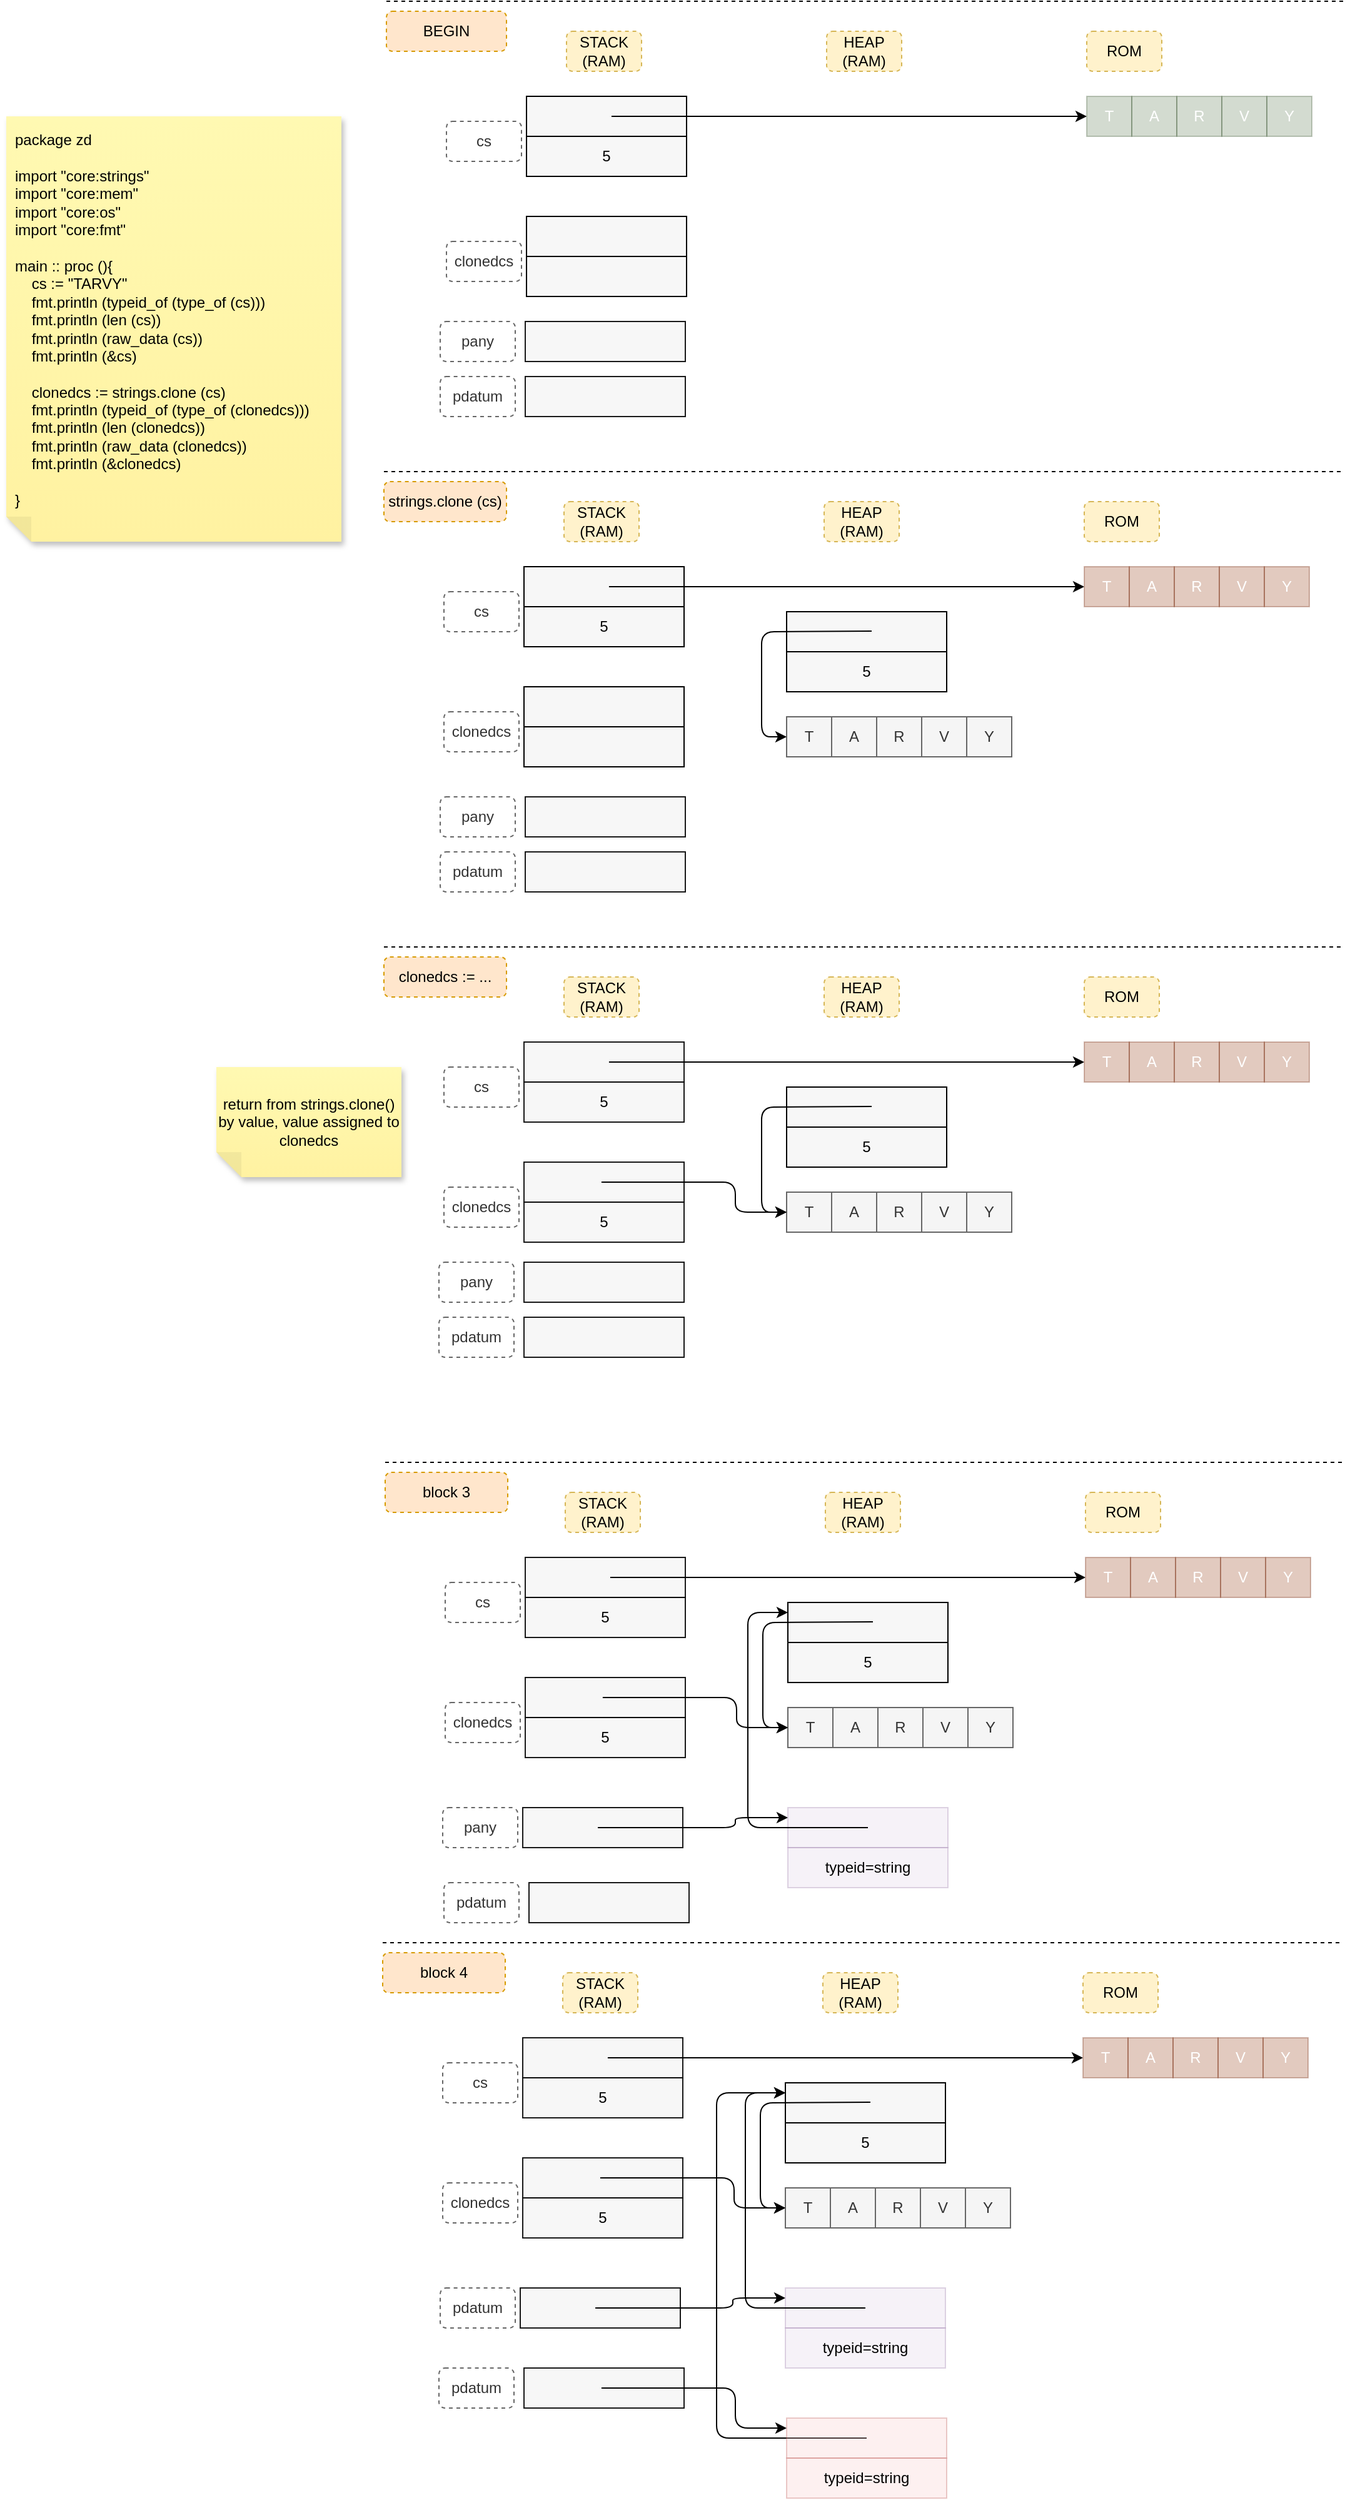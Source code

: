 <mxfile version="21.6.8" type="device">
  <diagram name="Page-1" id="hboC3hQtq6EjYPqa8F8w">
    <mxGraphModel dx="2060" dy="676" grid="1" gridSize="4" guides="1" tooltips="1" connect="1" arrows="1" fold="1" page="1" pageScale="1" pageWidth="1100" pageHeight="850" math="0" shadow="0">
      <root>
        <mxCell id="0" />
        <mxCell id="1" parent="0" />
        <mxCell id="2lcVG60N3ea2i8KTWG_T-1" value="" style="rounded=0;whiteSpace=wrap;html=1;fillColor=#F7F7F7;strokeColor=#000000;strokeWidth=1;" vertex="1" parent="1">
          <mxGeometry x="176" y="80" width="128" height="32" as="geometry" />
        </mxCell>
        <mxCell id="2lcVG60N3ea2i8KTWG_T-2" value="5" style="rounded=0;whiteSpace=wrap;html=1;fillColor=#F7F7F7;strokeColor=#000000;strokeWidth=1;" vertex="1" parent="1">
          <mxGeometry x="176" y="112" width="128" height="32" as="geometry" />
        </mxCell>
        <mxCell id="2lcVG60N3ea2i8KTWG_T-4" value="cs" style="rounded=1;whiteSpace=wrap;html=1;dashed=1;fillColor=none;fontColor=#333333;strokeColor=#666666;" vertex="1" parent="1">
          <mxGeometry x="112" y="100" width="60" height="32" as="geometry" />
        </mxCell>
        <mxCell id="2lcVG60N3ea2i8KTWG_T-40" value="" style="rounded=0;whiteSpace=wrap;html=1;fillColor=#F7F7F7;strokeColor=#000000;strokeWidth=1;" vertex="1" parent="1">
          <mxGeometry x="176" y="176" width="128" height="32" as="geometry" />
        </mxCell>
        <mxCell id="2lcVG60N3ea2i8KTWG_T-41" value="" style="rounded=0;whiteSpace=wrap;html=1;fillColor=#F7F7F7;strokeColor=#000000;strokeWidth=1;" vertex="1" parent="1">
          <mxGeometry x="176" y="208" width="128" height="32" as="geometry" />
        </mxCell>
        <mxCell id="2lcVG60N3ea2i8KTWG_T-42" value="clonedcs" style="rounded=1;whiteSpace=wrap;html=1;dashed=1;fillColor=none;fontColor=#333333;strokeColor=#666666;" vertex="1" parent="1">
          <mxGeometry x="112" y="196" width="60" height="32" as="geometry" />
        </mxCell>
        <mxCell id="2lcVG60N3ea2i8KTWG_T-43" value="STACK&lt;br&gt;(RAM)" style="rounded=1;whiteSpace=wrap;html=1;dashed=1;fillColor=#fff2cc;strokeColor=#d6b656;" vertex="1" parent="1">
          <mxGeometry x="208" y="28" width="60" height="32" as="geometry" />
        </mxCell>
        <mxCell id="2lcVG60N3ea2i8KTWG_T-44" value="HEAP&lt;br&gt;(RAM)" style="rounded=1;whiteSpace=wrap;html=1;dashed=1;fillColor=#fff2cc;strokeColor=#d6b656;" vertex="1" parent="1">
          <mxGeometry x="416" y="28" width="60" height="32" as="geometry" />
        </mxCell>
        <mxCell id="2lcVG60N3ea2i8KTWG_T-45" value="ROM" style="rounded=1;whiteSpace=wrap;html=1;dashed=1;fillColor=#fff2cc;strokeColor=#d6b656;" vertex="1" parent="1">
          <mxGeometry x="624" y="28" width="60" height="32" as="geometry" />
        </mxCell>
        <mxCell id="2lcVG60N3ea2i8KTWG_T-52" style="edgeStyle=orthogonalEdgeStyle;rounded=0;orthogonalLoop=1;jettySize=auto;html=1;exitX=0.531;exitY=0.5;exitDx=0;exitDy=0;entryX=0;entryY=0.5;entryDx=0;entryDy=0;exitPerimeter=0;" edge="1" parent="1" source="2lcVG60N3ea2i8KTWG_T-1">
          <mxGeometry relative="1" as="geometry">
            <mxPoint x="624" y="96" as="targetPoint" />
          </mxGeometry>
        </mxCell>
        <mxCell id="2lcVG60N3ea2i8KTWG_T-54" value="" style="endArrow=none;dashed=1;html=1;rounded=0;" edge="1" parent="1">
          <mxGeometry width="50" height="50" relative="1" as="geometry">
            <mxPoint x="64" y="4" as="sourcePoint" />
            <mxPoint x="832" y="4" as="targetPoint" />
          </mxGeometry>
        </mxCell>
        <mxCell id="2lcVG60N3ea2i8KTWG_T-55" value="BEGIN" style="rounded=1;whiteSpace=wrap;html=1;dashed=1;fillColor=#ffe6cc;strokeColor=#d79b00;" vertex="1" parent="1">
          <mxGeometry x="64" y="12" width="96" height="32" as="geometry" />
        </mxCell>
        <mxCell id="2lcVG60N3ea2i8KTWG_T-56" value="" style="rounded=0;whiteSpace=wrap;html=1;fillColor=#F7F7F7;strokeColor=#000000;strokeWidth=1;" vertex="1" parent="1">
          <mxGeometry x="174" y="456" width="128" height="32" as="geometry" />
        </mxCell>
        <mxCell id="2lcVG60N3ea2i8KTWG_T-57" value="5" style="rounded=0;whiteSpace=wrap;html=1;fillColor=#F7F7F7;strokeColor=#000000;strokeWidth=1;" vertex="1" parent="1">
          <mxGeometry x="174" y="488" width="128" height="32" as="geometry" />
        </mxCell>
        <mxCell id="2lcVG60N3ea2i8KTWG_T-58" value="cs" style="rounded=1;whiteSpace=wrap;html=1;dashed=1;fillColor=none;fontColor=#333333;strokeColor=#666666;" vertex="1" parent="1">
          <mxGeometry x="110" y="476" width="60" height="32" as="geometry" />
        </mxCell>
        <mxCell id="2lcVG60N3ea2i8KTWG_T-59" value="" style="rounded=0;whiteSpace=wrap;html=1;fillColor=#F7F7F7;strokeColor=#000000;strokeWidth=1;" vertex="1" parent="1">
          <mxGeometry x="174" y="552" width="128" height="32" as="geometry" />
        </mxCell>
        <mxCell id="2lcVG60N3ea2i8KTWG_T-60" value="" style="rounded=0;whiteSpace=wrap;html=1;fillColor=#F7F7F7;strokeColor=#000000;strokeWidth=1;" vertex="1" parent="1">
          <mxGeometry x="174" y="584" width="128" height="32" as="geometry" />
        </mxCell>
        <mxCell id="2lcVG60N3ea2i8KTWG_T-61" value="clonedcs" style="rounded=1;whiteSpace=wrap;html=1;dashed=1;fillColor=none;fontColor=#333333;strokeColor=#666666;" vertex="1" parent="1">
          <mxGeometry x="110" y="572" width="60" height="32" as="geometry" />
        </mxCell>
        <mxCell id="2lcVG60N3ea2i8KTWG_T-62" value="STACK&lt;br&gt;(RAM)" style="rounded=1;whiteSpace=wrap;html=1;dashed=1;fillColor=#fff2cc;strokeColor=#d6b656;" vertex="1" parent="1">
          <mxGeometry x="206" y="404" width="60" height="32" as="geometry" />
        </mxCell>
        <mxCell id="2lcVG60N3ea2i8KTWG_T-63" value="HEAP&lt;br&gt;(RAM)" style="rounded=1;whiteSpace=wrap;html=1;dashed=1;fillColor=#fff2cc;strokeColor=#d6b656;" vertex="1" parent="1">
          <mxGeometry x="414" y="404" width="60" height="32" as="geometry" />
        </mxCell>
        <mxCell id="2lcVG60N3ea2i8KTWG_T-64" value="ROM" style="rounded=1;whiteSpace=wrap;html=1;dashed=1;fillColor=#fff2cc;strokeColor=#d6b656;" vertex="1" parent="1">
          <mxGeometry x="622" y="404" width="60" height="32" as="geometry" />
        </mxCell>
        <mxCell id="2lcVG60N3ea2i8KTWG_T-65" value="T" style="rounded=0;whiteSpace=wrap;html=1;fillColor=#a0522d;fontColor=#ffffff;strokeColor=#6D1F00;opacity=30;" vertex="1" parent="1">
          <mxGeometry x="622" y="456" width="36" height="32" as="geometry" />
        </mxCell>
        <mxCell id="2lcVG60N3ea2i8KTWG_T-66" value="A" style="rounded=0;whiteSpace=wrap;html=1;fillColor=#a0522d;fontColor=#ffffff;strokeColor=#6D1F00;opacity=30;" vertex="1" parent="1">
          <mxGeometry x="658" y="456" width="36" height="32" as="geometry" />
        </mxCell>
        <mxCell id="2lcVG60N3ea2i8KTWG_T-67" value="R" style="rounded=0;whiteSpace=wrap;html=1;fillColor=#a0522d;fontColor=#ffffff;strokeColor=#6D1F00;opacity=30;" vertex="1" parent="1">
          <mxGeometry x="694" y="456" width="36" height="32" as="geometry" />
        </mxCell>
        <mxCell id="2lcVG60N3ea2i8KTWG_T-68" value="V" style="rounded=0;whiteSpace=wrap;html=1;fillColor=#a0522d;fontColor=#ffffff;strokeColor=#6D1F00;opacity=30;" vertex="1" parent="1">
          <mxGeometry x="730" y="456" width="36" height="32" as="geometry" />
        </mxCell>
        <mxCell id="2lcVG60N3ea2i8KTWG_T-69" value="Y" style="rounded=0;whiteSpace=wrap;html=1;fillColor=#a0522d;fontColor=#ffffff;strokeColor=#6D1F00;opacity=30;" vertex="1" parent="1">
          <mxGeometry x="766" y="456" width="36" height="32" as="geometry" />
        </mxCell>
        <mxCell id="2lcVG60N3ea2i8KTWG_T-70" style="edgeStyle=orthogonalEdgeStyle;rounded=0;orthogonalLoop=1;jettySize=auto;html=1;exitX=0.531;exitY=0.5;exitDx=0;exitDy=0;entryX=0;entryY=0.5;entryDx=0;entryDy=0;exitPerimeter=0;" edge="1" parent="1" source="2lcVG60N3ea2i8KTWG_T-56" target="2lcVG60N3ea2i8KTWG_T-65">
          <mxGeometry relative="1" as="geometry" />
        </mxCell>
        <mxCell id="2lcVG60N3ea2i8KTWG_T-71" value="" style="endArrow=none;dashed=1;html=1;rounded=0;" edge="1" parent="1">
          <mxGeometry width="50" height="50" relative="1" as="geometry">
            <mxPoint x="62" y="380" as="sourcePoint" />
            <mxPoint x="830" y="380" as="targetPoint" />
          </mxGeometry>
        </mxCell>
        <mxCell id="2lcVG60N3ea2i8KTWG_T-72" value="strings.clone (cs)" style="rounded=1;whiteSpace=wrap;html=1;dashed=1;fillColor=#ffe6cc;strokeColor=#d79b00;" vertex="1" parent="1">
          <mxGeometry x="62" y="388" width="98" height="32" as="geometry" />
        </mxCell>
        <mxCell id="2lcVG60N3ea2i8KTWG_T-73" value="" style="rounded=0;whiteSpace=wrap;html=1;fillColor=#F7F7F7;strokeColor=#000000;opacity=90;" vertex="1" parent="1">
          <mxGeometry x="174" y="836" width="128" height="32" as="geometry" />
        </mxCell>
        <mxCell id="2lcVG60N3ea2i8KTWG_T-74" value="5" style="rounded=0;whiteSpace=wrap;html=1;fillColor=#F7F7F7;strokeColor=#000000;opacity=90;" vertex="1" parent="1">
          <mxGeometry x="174" y="868" width="128" height="32" as="geometry" />
        </mxCell>
        <mxCell id="2lcVG60N3ea2i8KTWG_T-75" value="cs" style="rounded=1;whiteSpace=wrap;html=1;dashed=1;fillColor=none;fontColor=#333333;strokeColor=#666666;" vertex="1" parent="1">
          <mxGeometry x="110" y="856" width="60" height="32" as="geometry" />
        </mxCell>
        <mxCell id="2lcVG60N3ea2i8KTWG_T-76" value="" style="rounded=0;whiteSpace=wrap;html=1;fillColor=#F7F7F7;strokeColor=#000000;opacity=90;" vertex="1" parent="1">
          <mxGeometry x="174" y="932" width="128" height="32" as="geometry" />
        </mxCell>
        <mxCell id="2lcVG60N3ea2i8KTWG_T-77" value="5" style="rounded=0;whiteSpace=wrap;html=1;fillColor=#F7F7F7;strokeColor=#000000;opacity=90;" vertex="1" parent="1">
          <mxGeometry x="174" y="964" width="128" height="32" as="geometry" />
        </mxCell>
        <mxCell id="2lcVG60N3ea2i8KTWG_T-78" value="clonedcs" style="rounded=1;whiteSpace=wrap;html=1;dashed=1;fillColor=none;fontColor=#333333;strokeColor=#666666;" vertex="1" parent="1">
          <mxGeometry x="110" y="952" width="60" height="32" as="geometry" />
        </mxCell>
        <mxCell id="2lcVG60N3ea2i8KTWG_T-79" value="STACK&lt;br&gt;(RAM)" style="rounded=1;whiteSpace=wrap;html=1;dashed=1;fillColor=#fff2cc;strokeColor=#d6b656;" vertex="1" parent="1">
          <mxGeometry x="206" y="784" width="60" height="32" as="geometry" />
        </mxCell>
        <mxCell id="2lcVG60N3ea2i8KTWG_T-80" value="HEAP&lt;br&gt;(RAM)" style="rounded=1;whiteSpace=wrap;html=1;dashed=1;fillColor=#fff2cc;strokeColor=#d6b656;" vertex="1" parent="1">
          <mxGeometry x="414" y="784" width="60" height="32" as="geometry" />
        </mxCell>
        <mxCell id="2lcVG60N3ea2i8KTWG_T-81" value="ROM" style="rounded=1;whiteSpace=wrap;html=1;dashed=1;fillColor=#fff2cc;strokeColor=#d6b656;" vertex="1" parent="1">
          <mxGeometry x="622" y="784" width="60" height="32" as="geometry" />
        </mxCell>
        <mxCell id="2lcVG60N3ea2i8KTWG_T-87" style="edgeStyle=orthogonalEdgeStyle;rounded=0;orthogonalLoop=1;jettySize=auto;html=1;exitX=0.531;exitY=0.5;exitDx=0;exitDy=0;entryX=0;entryY=0.5;entryDx=0;entryDy=0;exitPerimeter=0;" edge="1" parent="1" source="2lcVG60N3ea2i8KTWG_T-73">
          <mxGeometry relative="1" as="geometry">
            <mxPoint x="622" y="852" as="targetPoint" />
          </mxGeometry>
        </mxCell>
        <mxCell id="2lcVG60N3ea2i8KTWG_T-88" value="" style="endArrow=none;dashed=1;html=1;rounded=0;" edge="1" parent="1">
          <mxGeometry width="50" height="50" relative="1" as="geometry">
            <mxPoint x="62" y="760" as="sourcePoint" />
            <mxPoint x="830" y="760" as="targetPoint" />
          </mxGeometry>
        </mxCell>
        <mxCell id="2lcVG60N3ea2i8KTWG_T-89" value="clonedcs := ..." style="rounded=1;whiteSpace=wrap;html=1;dashed=1;fillColor=#ffe6cc;strokeColor=#d79b00;" vertex="1" parent="1">
          <mxGeometry x="62" y="768" width="98" height="32" as="geometry" />
        </mxCell>
        <mxCell id="2lcVG60N3ea2i8KTWG_T-90" value="" style="rounded=0;whiteSpace=wrap;html=1;fillColor=#F7F7F7;strokeColor=#000000;" vertex="1" parent="1">
          <mxGeometry x="384" y="492" width="128" height="32" as="geometry" />
        </mxCell>
        <mxCell id="2lcVG60N3ea2i8KTWG_T-91" value="5" style="rounded=0;whiteSpace=wrap;html=1;fillColor=#F7F7F7;strokeColor=#000000;" vertex="1" parent="1">
          <mxGeometry x="384" y="524" width="128" height="32" as="geometry" />
        </mxCell>
        <mxCell id="2lcVG60N3ea2i8KTWG_T-92" value="T" style="rounded=0;whiteSpace=wrap;html=1;fillColor=#f5f5f5;fontColor=#333333;strokeColor=#666666;" vertex="1" parent="1">
          <mxGeometry x="384" y="576" width="36" height="32" as="geometry" />
        </mxCell>
        <mxCell id="2lcVG60N3ea2i8KTWG_T-93" value="A" style="rounded=0;whiteSpace=wrap;html=1;fillColor=#f5f5f5;fontColor=#333333;strokeColor=#666666;" vertex="1" parent="1">
          <mxGeometry x="420" y="576" width="36" height="32" as="geometry" />
        </mxCell>
        <mxCell id="2lcVG60N3ea2i8KTWG_T-94" value="R" style="rounded=0;whiteSpace=wrap;html=1;fillColor=#f5f5f5;fontColor=#333333;strokeColor=#666666;" vertex="1" parent="1">
          <mxGeometry x="456" y="576" width="36" height="32" as="geometry" />
        </mxCell>
        <mxCell id="2lcVG60N3ea2i8KTWG_T-95" value="V" style="rounded=0;whiteSpace=wrap;html=1;fillColor=#f5f5f5;fontColor=#333333;strokeColor=#666666;" vertex="1" parent="1">
          <mxGeometry x="492" y="576" width="36" height="32" as="geometry" />
        </mxCell>
        <mxCell id="2lcVG60N3ea2i8KTWG_T-96" value="Y" style="rounded=0;whiteSpace=wrap;html=1;fillColor=#f5f5f5;fontColor=#333333;strokeColor=#666666;" vertex="1" parent="1">
          <mxGeometry x="528" y="576" width="36" height="32" as="geometry" />
        </mxCell>
        <mxCell id="2lcVG60N3ea2i8KTWG_T-97" style="edgeStyle=orthogonalEdgeStyle;rounded=1;orthogonalLoop=1;jettySize=auto;html=1;exitX=0.531;exitY=0.5;exitDx=0;exitDy=0;entryX=0;entryY=0.5;entryDx=0;entryDy=0;exitPerimeter=0;" edge="1" parent="1" target="2lcVG60N3ea2i8KTWG_T-92">
          <mxGeometry relative="1" as="geometry">
            <mxPoint x="452" y="507.5" as="sourcePoint" />
            <mxPoint x="832" y="507.5" as="targetPoint" />
          </mxGeometry>
        </mxCell>
        <mxCell id="2lcVG60N3ea2i8KTWG_T-98" value="" style="rounded=0;whiteSpace=wrap;html=1;fillColor=#F7F7F7;strokeColor=#000000;" vertex="1" parent="1">
          <mxGeometry x="384" y="872" width="128" height="32" as="geometry" />
        </mxCell>
        <mxCell id="2lcVG60N3ea2i8KTWG_T-99" value="5" style="rounded=0;whiteSpace=wrap;html=1;fillColor=#F7F7F7;strokeColor=#000000;" vertex="1" parent="1">
          <mxGeometry x="384" y="904" width="128" height="32" as="geometry" />
        </mxCell>
        <mxCell id="2lcVG60N3ea2i8KTWG_T-100" value="T" style="rounded=0;whiteSpace=wrap;html=1;fillColor=#f5f5f5;fontColor=#333333;strokeColor=#666666;" vertex="1" parent="1">
          <mxGeometry x="384" y="956" width="36" height="32" as="geometry" />
        </mxCell>
        <mxCell id="2lcVG60N3ea2i8KTWG_T-101" value="A" style="rounded=0;whiteSpace=wrap;html=1;fillColor=#f5f5f5;fontColor=#333333;strokeColor=#666666;" vertex="1" parent="1">
          <mxGeometry x="420" y="956" width="36" height="32" as="geometry" />
        </mxCell>
        <mxCell id="2lcVG60N3ea2i8KTWG_T-102" value="R" style="rounded=0;whiteSpace=wrap;html=1;fillColor=#f5f5f5;fontColor=#333333;strokeColor=#666666;" vertex="1" parent="1">
          <mxGeometry x="456" y="956" width="36" height="32" as="geometry" />
        </mxCell>
        <mxCell id="2lcVG60N3ea2i8KTWG_T-103" value="V" style="rounded=0;whiteSpace=wrap;html=1;fillColor=#f5f5f5;fontColor=#333333;strokeColor=#666666;" vertex="1" parent="1">
          <mxGeometry x="492" y="956" width="36" height="32" as="geometry" />
        </mxCell>
        <mxCell id="2lcVG60N3ea2i8KTWG_T-104" value="Y" style="rounded=0;whiteSpace=wrap;html=1;fillColor=#f5f5f5;fontColor=#333333;strokeColor=#666666;" vertex="1" parent="1">
          <mxGeometry x="528" y="956" width="36" height="32" as="geometry" />
        </mxCell>
        <mxCell id="2lcVG60N3ea2i8KTWG_T-105" style="edgeStyle=orthogonalEdgeStyle;rounded=1;orthogonalLoop=1;jettySize=auto;html=1;exitX=0.531;exitY=0.5;exitDx=0;exitDy=0;entryX=0;entryY=0.5;entryDx=0;entryDy=0;exitPerimeter=0;" edge="1" parent="1" target="2lcVG60N3ea2i8KTWG_T-100">
          <mxGeometry relative="1" as="geometry">
            <mxPoint x="452" y="887.5" as="sourcePoint" />
            <mxPoint x="832" y="887.5" as="targetPoint" />
          </mxGeometry>
        </mxCell>
        <mxCell id="2lcVG60N3ea2i8KTWG_T-107" style="edgeStyle=orthogonalEdgeStyle;rounded=1;orthogonalLoop=1;jettySize=auto;html=1;exitX=0.484;exitY=0.5;exitDx=0;exitDy=0;entryX=0;entryY=0.5;entryDx=0;entryDy=0;exitPerimeter=0;" edge="1" parent="1" source="2lcVG60N3ea2i8KTWG_T-76" target="2lcVG60N3ea2i8KTWG_T-100">
          <mxGeometry relative="1" as="geometry" />
        </mxCell>
        <mxCell id="2lcVG60N3ea2i8KTWG_T-109" value="return from strings.clone() by value, value assigned to clonedcs" style="shape=note;whiteSpace=wrap;html=1;backgroundOutline=1;fontColor=#000000;darkOpacity=0.05;fillColor=#FFF9B2;strokeColor=none;fillStyle=solid;direction=west;gradientDirection=north;gradientColor=#FFF2A1;shadow=1;size=20;pointerEvents=1;" vertex="1" parent="1">
          <mxGeometry x="-72" y="856" width="148" height="88" as="geometry" />
        </mxCell>
        <mxCell id="2lcVG60N3ea2i8KTWG_T-111" value="&lt;div&gt;package zd&lt;/div&gt;&lt;div&gt;&lt;br&gt;&lt;/div&gt;&lt;div&gt;import &quot;core:strings&quot;&lt;/div&gt;&lt;div&gt;import &quot;core:mem&quot;&lt;/div&gt;&lt;div&gt;import &quot;core:os&quot;&lt;/div&gt;&lt;div&gt;import &quot;core:fmt&quot;&lt;/div&gt;&lt;div&gt;&lt;br&gt;&lt;/div&gt;&lt;div&gt;main :: proc (){&lt;/div&gt;&lt;div&gt;&amp;nbsp; &amp;nbsp; cs := &quot;TARVY&quot;&lt;/div&gt;&lt;div&gt;&amp;nbsp; &amp;nbsp; fmt.println (typeid_of (type_of (cs)))&lt;/div&gt;&lt;div&gt;&amp;nbsp; &amp;nbsp; fmt.println (len (cs))&lt;/div&gt;&lt;div&gt;&amp;nbsp; &amp;nbsp; fmt.println (raw_data (cs))&lt;/div&gt;&lt;div&gt;&amp;nbsp; &amp;nbsp; fmt.println (&amp;amp;cs)&lt;/div&gt;&lt;div&gt;&amp;nbsp; &amp;nbsp;&amp;nbsp;&lt;/div&gt;&lt;div&gt;&amp;nbsp; &amp;nbsp; clonedcs := strings.clone (cs)&lt;/div&gt;&lt;div&gt;&amp;nbsp; &amp;nbsp; fmt.println (typeid_of (type_of (clonedcs)))&lt;/div&gt;&lt;div&gt;&amp;nbsp; &amp;nbsp; fmt.println (len (clonedcs))&lt;/div&gt;&lt;div&gt;&amp;nbsp; &amp;nbsp; fmt.println (raw_data (clonedcs))&lt;/div&gt;&lt;div&gt;&amp;nbsp; &amp;nbsp; fmt.println (&amp;amp;clonedcs)&lt;/div&gt;&lt;div&gt;&lt;br&gt;&lt;/div&gt;&lt;div&gt;}&lt;/div&gt;&lt;div&gt;&lt;br&gt;&lt;/div&gt;" style="shape=note;whiteSpace=wrap;html=1;backgroundOutline=1;fontColor=#000000;darkOpacity=0.05;fillColor=#FFF9B2;strokeColor=none;fillStyle=solid;direction=west;gradientDirection=north;gradientColor=#FFF2A1;shadow=1;size=20;pointerEvents=1;align=left;spacingLeft=5;" vertex="1" parent="1">
          <mxGeometry x="-240" y="96" width="268" height="340" as="geometry" />
        </mxCell>
        <mxCell id="2lcVG60N3ea2i8KTWG_T-114" value="T" style="rounded=0;whiteSpace=wrap;html=1;fillColor=#a0522d;fontColor=#ffffff;strokeColor=#6D1F00;opacity=30;" vertex="1" parent="1">
          <mxGeometry x="622" y="836" width="36" height="32" as="geometry" />
        </mxCell>
        <mxCell id="2lcVG60N3ea2i8KTWG_T-115" value="A" style="rounded=0;whiteSpace=wrap;html=1;fillColor=#a0522d;fontColor=#ffffff;strokeColor=#6D1F00;opacity=30;" vertex="1" parent="1">
          <mxGeometry x="658" y="836" width="36" height="32" as="geometry" />
        </mxCell>
        <mxCell id="2lcVG60N3ea2i8KTWG_T-116" value="R" style="rounded=0;whiteSpace=wrap;html=1;fillColor=#a0522d;fontColor=#ffffff;strokeColor=#6D1F00;opacity=30;" vertex="1" parent="1">
          <mxGeometry x="694" y="836" width="36" height="32" as="geometry" />
        </mxCell>
        <mxCell id="2lcVG60N3ea2i8KTWG_T-117" value="V" style="rounded=0;whiteSpace=wrap;html=1;fillColor=#a0522d;fontColor=#ffffff;strokeColor=#6D1F00;opacity=30;" vertex="1" parent="1">
          <mxGeometry x="730" y="836" width="36" height="32" as="geometry" />
        </mxCell>
        <mxCell id="2lcVG60N3ea2i8KTWG_T-118" value="Y" style="rounded=0;whiteSpace=wrap;html=1;fillColor=#a0522d;fontColor=#ffffff;strokeColor=#6D1F00;opacity=30;" vertex="1" parent="1">
          <mxGeometry x="766" y="836" width="36" height="32" as="geometry" />
        </mxCell>
        <mxCell id="2lcVG60N3ea2i8KTWG_T-119" value="T" style="rounded=0;whiteSpace=wrap;html=1;fillColor=#6d8764;fontColor=#ffffff;strokeColor=#3A5431;opacity=30;" vertex="1" parent="1">
          <mxGeometry x="624" y="80" width="36" height="32" as="geometry" />
        </mxCell>
        <mxCell id="2lcVG60N3ea2i8KTWG_T-120" value="A" style="rounded=0;whiteSpace=wrap;html=1;fillColor=#6d8764;fontColor=#ffffff;strokeColor=#3A5431;opacity=30;" vertex="1" parent="1">
          <mxGeometry x="660" y="80" width="36" height="32" as="geometry" />
        </mxCell>
        <mxCell id="2lcVG60N3ea2i8KTWG_T-121" value="R" style="rounded=0;whiteSpace=wrap;html=1;fillColor=#6d8764;fontColor=#ffffff;strokeColor=#3A5431;opacity=30;" vertex="1" parent="1">
          <mxGeometry x="696" y="80" width="36" height="32" as="geometry" />
        </mxCell>
        <mxCell id="2lcVG60N3ea2i8KTWG_T-122" value="V" style="rounded=0;whiteSpace=wrap;html=1;fillColor=#6d8764;fontColor=#ffffff;strokeColor=#3A5431;opacity=30;" vertex="1" parent="1">
          <mxGeometry x="732" y="80" width="36" height="32" as="geometry" />
        </mxCell>
        <mxCell id="2lcVG60N3ea2i8KTWG_T-123" value="Y" style="rounded=0;whiteSpace=wrap;html=1;fillColor=#6d8764;fontColor=#ffffff;strokeColor=#3A5431;opacity=30;" vertex="1" parent="1">
          <mxGeometry x="768" y="80" width="36" height="32" as="geometry" />
        </mxCell>
        <mxCell id="2lcVG60N3ea2i8KTWG_T-124" value="" style="rounded=0;whiteSpace=wrap;html=1;fillColor=#F7F7F7;strokeColor=#000000;opacity=90;" vertex="1" parent="1">
          <mxGeometry x="175" y="1248" width="128" height="32" as="geometry" />
        </mxCell>
        <mxCell id="2lcVG60N3ea2i8KTWG_T-125" value="5" style="rounded=0;whiteSpace=wrap;html=1;fillColor=#F7F7F7;strokeColor=#000000;opacity=90;" vertex="1" parent="1">
          <mxGeometry x="175" y="1280" width="128" height="32" as="geometry" />
        </mxCell>
        <mxCell id="2lcVG60N3ea2i8KTWG_T-126" value="cs" style="rounded=1;whiteSpace=wrap;html=1;dashed=1;fillColor=none;fontColor=#333333;strokeColor=#666666;" vertex="1" parent="1">
          <mxGeometry x="111" y="1268" width="60" height="32" as="geometry" />
        </mxCell>
        <mxCell id="2lcVG60N3ea2i8KTWG_T-127" value="" style="rounded=0;whiteSpace=wrap;html=1;fillColor=#F7F7F7;strokeColor=#000000;opacity=90;" vertex="1" parent="1">
          <mxGeometry x="175" y="1344" width="128" height="32" as="geometry" />
        </mxCell>
        <mxCell id="2lcVG60N3ea2i8KTWG_T-128" value="5" style="rounded=0;whiteSpace=wrap;html=1;fillColor=#F7F7F7;strokeColor=#000000;opacity=90;" vertex="1" parent="1">
          <mxGeometry x="175" y="1376" width="128" height="32" as="geometry" />
        </mxCell>
        <mxCell id="2lcVG60N3ea2i8KTWG_T-129" value="clonedcs" style="rounded=1;whiteSpace=wrap;html=1;dashed=1;fillColor=none;fontColor=#333333;strokeColor=#666666;" vertex="1" parent="1">
          <mxGeometry x="111" y="1364" width="60" height="32" as="geometry" />
        </mxCell>
        <mxCell id="2lcVG60N3ea2i8KTWG_T-130" value="STACK&lt;br&gt;(RAM)" style="rounded=1;whiteSpace=wrap;html=1;dashed=1;fillColor=#fff2cc;strokeColor=#d6b656;" vertex="1" parent="1">
          <mxGeometry x="207" y="1196" width="60" height="32" as="geometry" />
        </mxCell>
        <mxCell id="2lcVG60N3ea2i8KTWG_T-131" value="HEAP&lt;br&gt;(RAM)" style="rounded=1;whiteSpace=wrap;html=1;dashed=1;fillColor=#fff2cc;strokeColor=#d6b656;" vertex="1" parent="1">
          <mxGeometry x="415" y="1196" width="60" height="32" as="geometry" />
        </mxCell>
        <mxCell id="2lcVG60N3ea2i8KTWG_T-132" value="ROM" style="rounded=1;whiteSpace=wrap;html=1;dashed=1;fillColor=#fff2cc;strokeColor=#d6b656;" vertex="1" parent="1">
          <mxGeometry x="623" y="1196" width="60" height="32" as="geometry" />
        </mxCell>
        <mxCell id="2lcVG60N3ea2i8KTWG_T-133" style="edgeStyle=orthogonalEdgeStyle;rounded=0;orthogonalLoop=1;jettySize=auto;html=1;exitX=0.531;exitY=0.5;exitDx=0;exitDy=0;entryX=0;entryY=0.5;entryDx=0;entryDy=0;exitPerimeter=0;" edge="1" parent="1" source="2lcVG60N3ea2i8KTWG_T-124">
          <mxGeometry relative="1" as="geometry">
            <mxPoint x="623" y="1264" as="targetPoint" />
          </mxGeometry>
        </mxCell>
        <mxCell id="2lcVG60N3ea2i8KTWG_T-134" value="" style="endArrow=none;dashed=1;html=1;rounded=0;" edge="1" parent="1">
          <mxGeometry width="50" height="50" relative="1" as="geometry">
            <mxPoint x="63" y="1172" as="sourcePoint" />
            <mxPoint x="831" y="1172" as="targetPoint" />
          </mxGeometry>
        </mxCell>
        <mxCell id="2lcVG60N3ea2i8KTWG_T-135" value="block 3" style="rounded=1;whiteSpace=wrap;html=1;dashed=1;fillColor=#ffe6cc;strokeColor=#d79b00;" vertex="1" parent="1">
          <mxGeometry x="63" y="1180" width="98" height="32" as="geometry" />
        </mxCell>
        <mxCell id="2lcVG60N3ea2i8KTWG_T-136" value="" style="rounded=0;whiteSpace=wrap;html=1;fillColor=#F7F7F7;strokeColor=#000000;" vertex="1" parent="1">
          <mxGeometry x="385" y="1284" width="128" height="32" as="geometry" />
        </mxCell>
        <mxCell id="2lcVG60N3ea2i8KTWG_T-137" value="5" style="rounded=0;whiteSpace=wrap;html=1;fillColor=#F7F7F7;strokeColor=#000000;" vertex="1" parent="1">
          <mxGeometry x="385" y="1316" width="128" height="32" as="geometry" />
        </mxCell>
        <mxCell id="2lcVG60N3ea2i8KTWG_T-138" value="T" style="rounded=0;whiteSpace=wrap;html=1;fillColor=#f5f5f5;fontColor=#333333;strokeColor=#666666;" vertex="1" parent="1">
          <mxGeometry x="385" y="1368" width="36" height="32" as="geometry" />
        </mxCell>
        <mxCell id="2lcVG60N3ea2i8KTWG_T-139" value="A" style="rounded=0;whiteSpace=wrap;html=1;fillColor=#f5f5f5;fontColor=#333333;strokeColor=#666666;" vertex="1" parent="1">
          <mxGeometry x="421" y="1368" width="36" height="32" as="geometry" />
        </mxCell>
        <mxCell id="2lcVG60N3ea2i8KTWG_T-140" value="R" style="rounded=0;whiteSpace=wrap;html=1;fillColor=#f5f5f5;fontColor=#333333;strokeColor=#666666;" vertex="1" parent="1">
          <mxGeometry x="457" y="1368" width="36" height="32" as="geometry" />
        </mxCell>
        <mxCell id="2lcVG60N3ea2i8KTWG_T-141" value="V" style="rounded=0;whiteSpace=wrap;html=1;fillColor=#f5f5f5;fontColor=#333333;strokeColor=#666666;" vertex="1" parent="1">
          <mxGeometry x="493" y="1368" width="36" height="32" as="geometry" />
        </mxCell>
        <mxCell id="2lcVG60N3ea2i8KTWG_T-142" value="Y" style="rounded=0;whiteSpace=wrap;html=1;fillColor=#f5f5f5;fontColor=#333333;strokeColor=#666666;" vertex="1" parent="1">
          <mxGeometry x="529" y="1368" width="36" height="32" as="geometry" />
        </mxCell>
        <mxCell id="2lcVG60N3ea2i8KTWG_T-143" style="edgeStyle=orthogonalEdgeStyle;rounded=1;orthogonalLoop=1;jettySize=auto;html=1;exitX=0.531;exitY=0.5;exitDx=0;exitDy=0;entryX=0;entryY=0.5;entryDx=0;entryDy=0;exitPerimeter=0;" edge="1" parent="1" target="2lcVG60N3ea2i8KTWG_T-138">
          <mxGeometry relative="1" as="geometry">
            <mxPoint x="453" y="1299.5" as="sourcePoint" />
            <mxPoint x="833" y="1299.5" as="targetPoint" />
          </mxGeometry>
        </mxCell>
        <mxCell id="2lcVG60N3ea2i8KTWG_T-144" style="edgeStyle=orthogonalEdgeStyle;rounded=1;orthogonalLoop=1;jettySize=auto;html=1;exitX=0.484;exitY=0.5;exitDx=0;exitDy=0;entryX=0;entryY=0.5;entryDx=0;entryDy=0;exitPerimeter=0;" edge="1" parent="1" source="2lcVG60N3ea2i8KTWG_T-127" target="2lcVG60N3ea2i8KTWG_T-138">
          <mxGeometry relative="1" as="geometry" />
        </mxCell>
        <mxCell id="2lcVG60N3ea2i8KTWG_T-146" value="T" style="rounded=0;whiteSpace=wrap;html=1;fillColor=#a0522d;fontColor=#ffffff;strokeColor=#6D1F00;opacity=30;" vertex="1" parent="1">
          <mxGeometry x="623" y="1248" width="36" height="32" as="geometry" />
        </mxCell>
        <mxCell id="2lcVG60N3ea2i8KTWG_T-147" value="A" style="rounded=0;whiteSpace=wrap;html=1;fillColor=#a0522d;fontColor=#ffffff;strokeColor=#6D1F00;opacity=30;" vertex="1" parent="1">
          <mxGeometry x="659" y="1248" width="36" height="32" as="geometry" />
        </mxCell>
        <mxCell id="2lcVG60N3ea2i8KTWG_T-148" value="R" style="rounded=0;whiteSpace=wrap;html=1;fillColor=#a0522d;fontColor=#ffffff;strokeColor=#6D1F00;opacity=30;" vertex="1" parent="1">
          <mxGeometry x="695" y="1248" width="36" height="32" as="geometry" />
        </mxCell>
        <mxCell id="2lcVG60N3ea2i8KTWG_T-149" value="V" style="rounded=0;whiteSpace=wrap;html=1;fillColor=#a0522d;fontColor=#ffffff;strokeColor=#6D1F00;opacity=30;" vertex="1" parent="1">
          <mxGeometry x="731" y="1248" width="36" height="32" as="geometry" />
        </mxCell>
        <mxCell id="2lcVG60N3ea2i8KTWG_T-150" value="Y" style="rounded=0;whiteSpace=wrap;html=1;fillColor=#a0522d;fontColor=#ffffff;strokeColor=#6D1F00;opacity=30;" vertex="1" parent="1">
          <mxGeometry x="767" y="1248" width="36" height="32" as="geometry" />
        </mxCell>
        <mxCell id="2lcVG60N3ea2i8KTWG_T-151" value="" style="rounded=0;whiteSpace=wrap;html=1;fillColor=#e1d5e7;strokeColor=#9673a6;opacity=30;" vertex="1" parent="1">
          <mxGeometry x="385" y="1448" width="128" height="32" as="geometry" />
        </mxCell>
        <mxCell id="2lcVG60N3ea2i8KTWG_T-152" value="typeid=string" style="rounded=0;whiteSpace=wrap;html=1;fillColor=#e1d5e7;strokeColor=#9673a6;opacity=30;" vertex="1" parent="1">
          <mxGeometry x="385" y="1480" width="128" height="32" as="geometry" />
        </mxCell>
        <mxCell id="2lcVG60N3ea2i8KTWG_T-153" style="edgeStyle=orthogonalEdgeStyle;rounded=1;orthogonalLoop=1;jettySize=auto;html=1;exitX=0.5;exitY=0.5;exitDx=0;exitDy=0;entryX=0;entryY=0.25;entryDx=0;entryDy=0;exitPerimeter=0;" edge="1" parent="1" source="2lcVG60N3ea2i8KTWG_T-151" target="2lcVG60N3ea2i8KTWG_T-136">
          <mxGeometry relative="1" as="geometry">
            <Array as="points">
              <mxPoint x="353" y="1464" />
              <mxPoint x="353" y="1292" />
            </Array>
          </mxGeometry>
        </mxCell>
        <mxCell id="2lcVG60N3ea2i8KTWG_T-154" value="" style="rounded=0;whiteSpace=wrap;html=1;fillColor=#F7F7F7;strokeColor=#000000;opacity=90;" vertex="1" parent="1">
          <mxGeometry x="173" y="1448" width="128" height="32" as="geometry" />
        </mxCell>
        <mxCell id="2lcVG60N3ea2i8KTWG_T-156" style="edgeStyle=orthogonalEdgeStyle;rounded=1;orthogonalLoop=1;jettySize=auto;html=1;exitX=0.469;exitY=0.5;exitDx=0;exitDy=0;entryX=0;entryY=0.25;entryDx=0;entryDy=0;exitPerimeter=0;" edge="1" parent="1" source="2lcVG60N3ea2i8KTWG_T-154" target="2lcVG60N3ea2i8KTWG_T-151">
          <mxGeometry relative="1" as="geometry">
            <Array as="points">
              <mxPoint x="343" y="1464" />
              <mxPoint x="343" y="1456" />
            </Array>
          </mxGeometry>
        </mxCell>
        <mxCell id="2lcVG60N3ea2i8KTWG_T-157" value="pany" style="rounded=1;whiteSpace=wrap;html=1;dashed=1;fillColor=none;fontColor=#333333;strokeColor=#666666;" vertex="1" parent="1">
          <mxGeometry x="109" y="1448" width="60" height="32" as="geometry" />
        </mxCell>
        <mxCell id="2lcVG60N3ea2i8KTWG_T-159" value="" style="rounded=0;whiteSpace=wrap;html=1;fillColor=#F7F7F7;strokeColor=#000000;opacity=90;" vertex="1" parent="1">
          <mxGeometry x="173" y="1632" width="128" height="32" as="geometry" />
        </mxCell>
        <mxCell id="2lcVG60N3ea2i8KTWG_T-160" value="5" style="rounded=0;whiteSpace=wrap;html=1;fillColor=#F7F7F7;strokeColor=#000000;opacity=90;" vertex="1" parent="1">
          <mxGeometry x="173" y="1664" width="128" height="32" as="geometry" />
        </mxCell>
        <mxCell id="2lcVG60N3ea2i8KTWG_T-161" value="cs" style="rounded=1;whiteSpace=wrap;html=1;dashed=1;fillColor=none;fontColor=#333333;strokeColor=#666666;" vertex="1" parent="1">
          <mxGeometry x="109" y="1652" width="60" height="32" as="geometry" />
        </mxCell>
        <mxCell id="2lcVG60N3ea2i8KTWG_T-162" value="" style="rounded=0;whiteSpace=wrap;html=1;fillColor=#F7F7F7;strokeColor=#000000;opacity=90;" vertex="1" parent="1">
          <mxGeometry x="173" y="1728" width="128" height="32" as="geometry" />
        </mxCell>
        <mxCell id="2lcVG60N3ea2i8KTWG_T-163" value="5" style="rounded=0;whiteSpace=wrap;html=1;fillColor=#F7F7F7;strokeColor=#000000;opacity=90;" vertex="1" parent="1">
          <mxGeometry x="173" y="1760" width="128" height="32" as="geometry" />
        </mxCell>
        <mxCell id="2lcVG60N3ea2i8KTWG_T-164" value="clonedcs" style="rounded=1;whiteSpace=wrap;html=1;dashed=1;fillColor=none;fontColor=#333333;strokeColor=#666666;" vertex="1" parent="1">
          <mxGeometry x="109" y="1748" width="60" height="32" as="geometry" />
        </mxCell>
        <mxCell id="2lcVG60N3ea2i8KTWG_T-165" value="STACK&lt;br&gt;(RAM)" style="rounded=1;whiteSpace=wrap;html=1;dashed=1;fillColor=#fff2cc;strokeColor=#d6b656;" vertex="1" parent="1">
          <mxGeometry x="205" y="1580" width="60" height="32" as="geometry" />
        </mxCell>
        <mxCell id="2lcVG60N3ea2i8KTWG_T-166" value="HEAP&lt;br&gt;(RAM)" style="rounded=1;whiteSpace=wrap;html=1;dashed=1;fillColor=#fff2cc;strokeColor=#d6b656;" vertex="1" parent="1">
          <mxGeometry x="413" y="1580" width="60" height="32" as="geometry" />
        </mxCell>
        <mxCell id="2lcVG60N3ea2i8KTWG_T-167" value="ROM" style="rounded=1;whiteSpace=wrap;html=1;dashed=1;fillColor=#fff2cc;strokeColor=#d6b656;" vertex="1" parent="1">
          <mxGeometry x="621" y="1580" width="60" height="32" as="geometry" />
        </mxCell>
        <mxCell id="2lcVG60N3ea2i8KTWG_T-168" style="edgeStyle=orthogonalEdgeStyle;rounded=0;orthogonalLoop=1;jettySize=auto;html=1;exitX=0.531;exitY=0.5;exitDx=0;exitDy=0;entryX=0;entryY=0.5;entryDx=0;entryDy=0;exitPerimeter=0;" edge="1" parent="1" source="2lcVG60N3ea2i8KTWG_T-159">
          <mxGeometry relative="1" as="geometry">
            <mxPoint x="621" y="1648" as="targetPoint" />
          </mxGeometry>
        </mxCell>
        <mxCell id="2lcVG60N3ea2i8KTWG_T-169" value="" style="endArrow=none;dashed=1;html=1;rounded=0;" edge="1" parent="1">
          <mxGeometry width="50" height="50" relative="1" as="geometry">
            <mxPoint x="61" y="1556" as="sourcePoint" />
            <mxPoint x="829" y="1556" as="targetPoint" />
          </mxGeometry>
        </mxCell>
        <mxCell id="2lcVG60N3ea2i8KTWG_T-170" value="block 4" style="rounded=1;whiteSpace=wrap;html=1;dashed=1;fillColor=#ffe6cc;strokeColor=#d79b00;" vertex="1" parent="1">
          <mxGeometry x="61" y="1564" width="98" height="32" as="geometry" />
        </mxCell>
        <mxCell id="2lcVG60N3ea2i8KTWG_T-171" value="" style="rounded=0;whiteSpace=wrap;html=1;fillColor=#F7F7F7;strokeColor=#000000;" vertex="1" parent="1">
          <mxGeometry x="383" y="1668" width="128" height="32" as="geometry" />
        </mxCell>
        <mxCell id="2lcVG60N3ea2i8KTWG_T-172" value="5" style="rounded=0;whiteSpace=wrap;html=1;fillColor=#F7F7F7;strokeColor=#000000;" vertex="1" parent="1">
          <mxGeometry x="383" y="1700" width="128" height="32" as="geometry" />
        </mxCell>
        <mxCell id="2lcVG60N3ea2i8KTWG_T-173" value="T" style="rounded=0;whiteSpace=wrap;html=1;fillColor=#f5f5f5;fontColor=#333333;strokeColor=#666666;" vertex="1" parent="1">
          <mxGeometry x="383" y="1752" width="36" height="32" as="geometry" />
        </mxCell>
        <mxCell id="2lcVG60N3ea2i8KTWG_T-174" value="A" style="rounded=0;whiteSpace=wrap;html=1;fillColor=#f5f5f5;fontColor=#333333;strokeColor=#666666;" vertex="1" parent="1">
          <mxGeometry x="419" y="1752" width="36" height="32" as="geometry" />
        </mxCell>
        <mxCell id="2lcVG60N3ea2i8KTWG_T-175" value="R" style="rounded=0;whiteSpace=wrap;html=1;fillColor=#f5f5f5;fontColor=#333333;strokeColor=#666666;" vertex="1" parent="1">
          <mxGeometry x="455" y="1752" width="36" height="32" as="geometry" />
        </mxCell>
        <mxCell id="2lcVG60N3ea2i8KTWG_T-176" value="V" style="rounded=0;whiteSpace=wrap;html=1;fillColor=#f5f5f5;fontColor=#333333;strokeColor=#666666;" vertex="1" parent="1">
          <mxGeometry x="491" y="1752" width="36" height="32" as="geometry" />
        </mxCell>
        <mxCell id="2lcVG60N3ea2i8KTWG_T-177" value="Y" style="rounded=0;whiteSpace=wrap;html=1;fillColor=#f5f5f5;fontColor=#333333;strokeColor=#666666;" vertex="1" parent="1">
          <mxGeometry x="527" y="1752" width="36" height="32" as="geometry" />
        </mxCell>
        <mxCell id="2lcVG60N3ea2i8KTWG_T-178" style="edgeStyle=orthogonalEdgeStyle;rounded=1;orthogonalLoop=1;jettySize=auto;html=1;exitX=0.531;exitY=0.5;exitDx=0;exitDy=0;entryX=0;entryY=0.5;entryDx=0;entryDy=0;exitPerimeter=0;" edge="1" parent="1" target="2lcVG60N3ea2i8KTWG_T-173">
          <mxGeometry relative="1" as="geometry">
            <mxPoint x="451" y="1683.5" as="sourcePoint" />
            <mxPoint x="831" y="1683.5" as="targetPoint" />
          </mxGeometry>
        </mxCell>
        <mxCell id="2lcVG60N3ea2i8KTWG_T-179" style="edgeStyle=orthogonalEdgeStyle;rounded=1;orthogonalLoop=1;jettySize=auto;html=1;exitX=0.484;exitY=0.5;exitDx=0;exitDy=0;entryX=0;entryY=0.5;entryDx=0;entryDy=0;exitPerimeter=0;" edge="1" parent="1" source="2lcVG60N3ea2i8KTWG_T-162" target="2lcVG60N3ea2i8KTWG_T-173">
          <mxGeometry relative="1" as="geometry" />
        </mxCell>
        <mxCell id="2lcVG60N3ea2i8KTWG_T-180" value="T" style="rounded=0;whiteSpace=wrap;html=1;fillColor=#a0522d;fontColor=#ffffff;strokeColor=#6D1F00;opacity=30;" vertex="1" parent="1">
          <mxGeometry x="621" y="1632" width="36" height="32" as="geometry" />
        </mxCell>
        <mxCell id="2lcVG60N3ea2i8KTWG_T-181" value="A" style="rounded=0;whiteSpace=wrap;html=1;fillColor=#a0522d;fontColor=#ffffff;strokeColor=#6D1F00;opacity=30;" vertex="1" parent="1">
          <mxGeometry x="657" y="1632" width="36" height="32" as="geometry" />
        </mxCell>
        <mxCell id="2lcVG60N3ea2i8KTWG_T-182" value="R" style="rounded=0;whiteSpace=wrap;html=1;fillColor=#a0522d;fontColor=#ffffff;strokeColor=#6D1F00;opacity=30;" vertex="1" parent="1">
          <mxGeometry x="693" y="1632" width="36" height="32" as="geometry" />
        </mxCell>
        <mxCell id="2lcVG60N3ea2i8KTWG_T-183" value="V" style="rounded=0;whiteSpace=wrap;html=1;fillColor=#a0522d;fontColor=#ffffff;strokeColor=#6D1F00;opacity=30;" vertex="1" parent="1">
          <mxGeometry x="729" y="1632" width="36" height="32" as="geometry" />
        </mxCell>
        <mxCell id="2lcVG60N3ea2i8KTWG_T-184" value="Y" style="rounded=0;whiteSpace=wrap;html=1;fillColor=#a0522d;fontColor=#ffffff;strokeColor=#6D1F00;opacity=30;" vertex="1" parent="1">
          <mxGeometry x="765" y="1632" width="36" height="32" as="geometry" />
        </mxCell>
        <mxCell id="2lcVG60N3ea2i8KTWG_T-185" value="" style="rounded=0;whiteSpace=wrap;html=1;fillColor=#e1d5e7;strokeColor=#9673a6;opacity=30;" vertex="1" parent="1">
          <mxGeometry x="383" y="1832" width="128" height="32" as="geometry" />
        </mxCell>
        <mxCell id="2lcVG60N3ea2i8KTWG_T-186" value="typeid=string" style="rounded=0;whiteSpace=wrap;html=1;fillColor=#e1d5e7;strokeColor=#9673a6;opacity=30;" vertex="1" parent="1">
          <mxGeometry x="383" y="1864" width="128" height="32" as="geometry" />
        </mxCell>
        <mxCell id="2lcVG60N3ea2i8KTWG_T-187" style="edgeStyle=orthogonalEdgeStyle;rounded=1;orthogonalLoop=1;jettySize=auto;html=1;exitX=0.5;exitY=0.5;exitDx=0;exitDy=0;entryX=0;entryY=0.25;entryDx=0;entryDy=0;exitPerimeter=0;" edge="1" parent="1" source="2lcVG60N3ea2i8KTWG_T-185" target="2lcVG60N3ea2i8KTWG_T-171">
          <mxGeometry relative="1" as="geometry">
            <Array as="points">
              <mxPoint x="351" y="1848" />
              <mxPoint x="351" y="1676" />
            </Array>
          </mxGeometry>
        </mxCell>
        <mxCell id="2lcVG60N3ea2i8KTWG_T-188" value="" style="rounded=0;whiteSpace=wrap;html=1;fillColor=#F7F7F7;strokeColor=#000000;opacity=90;" vertex="1" parent="1">
          <mxGeometry x="171" y="1832" width="128" height="32" as="geometry" />
        </mxCell>
        <mxCell id="2lcVG60N3ea2i8KTWG_T-189" style="edgeStyle=orthogonalEdgeStyle;rounded=1;orthogonalLoop=1;jettySize=auto;html=1;exitX=0.469;exitY=0.5;exitDx=0;exitDy=0;entryX=0;entryY=0.25;entryDx=0;entryDy=0;exitPerimeter=0;" edge="1" parent="1" source="2lcVG60N3ea2i8KTWG_T-188" target="2lcVG60N3ea2i8KTWG_T-185">
          <mxGeometry relative="1" as="geometry">
            <Array as="points">
              <mxPoint x="341" y="1848" />
              <mxPoint x="341" y="1840" />
            </Array>
          </mxGeometry>
        </mxCell>
        <mxCell id="2lcVG60N3ea2i8KTWG_T-190" value="pdatum" style="rounded=1;whiteSpace=wrap;html=1;dashed=1;fillColor=none;fontColor=#333333;strokeColor=#666666;" vertex="1" parent="1">
          <mxGeometry x="107" y="1832" width="60" height="32" as="geometry" />
        </mxCell>
        <mxCell id="2lcVG60N3ea2i8KTWG_T-191" value="" style="rounded=0;whiteSpace=wrap;html=1;fillColor=#F7F7F7;strokeColor=#000000;opacity=90;" vertex="1" parent="1">
          <mxGeometry x="174" y="1012" width="128" height="32" as="geometry" />
        </mxCell>
        <mxCell id="2lcVG60N3ea2i8KTWG_T-192" value="pany" style="rounded=1;whiteSpace=wrap;html=1;dashed=1;fillColor=none;fontColor=#333333;strokeColor=#666666;" vertex="1" parent="1">
          <mxGeometry x="106" y="1012" width="60" height="32" as="geometry" />
        </mxCell>
        <mxCell id="2lcVG60N3ea2i8KTWG_T-193" value="" style="rounded=0;whiteSpace=wrap;html=1;fillColor=#F7F7F7;strokeColor=#000000;opacity=90;" vertex="1" parent="1">
          <mxGeometry x="174" y="1056" width="128" height="32" as="geometry" />
        </mxCell>
        <mxCell id="2lcVG60N3ea2i8KTWG_T-194" value="pdatum" style="rounded=1;whiteSpace=wrap;html=1;dashed=1;fillColor=none;fontColor=#333333;strokeColor=#666666;" vertex="1" parent="1">
          <mxGeometry x="106" y="1056" width="60" height="32" as="geometry" />
        </mxCell>
        <mxCell id="2lcVG60N3ea2i8KTWG_T-195" value="" style="rounded=0;whiteSpace=wrap;html=1;fillColor=#F7F7F7;strokeColor=#000000;opacity=90;" vertex="1" parent="1">
          <mxGeometry x="178" y="1508" width="128" height="32" as="geometry" />
        </mxCell>
        <mxCell id="2lcVG60N3ea2i8KTWG_T-196" value="pdatum" style="rounded=1;whiteSpace=wrap;html=1;dashed=1;fillColor=none;fontColor=#333333;strokeColor=#666666;" vertex="1" parent="1">
          <mxGeometry x="110" y="1508" width="60" height="32" as="geometry" />
        </mxCell>
        <mxCell id="2lcVG60N3ea2i8KTWG_T-197" value="" style="rounded=0;whiteSpace=wrap;html=1;fillColor=#F7F7F7;strokeColor=#000000;opacity=90;" vertex="1" parent="1">
          <mxGeometry x="174" y="1896" width="128" height="32" as="geometry" />
        </mxCell>
        <mxCell id="2lcVG60N3ea2i8KTWG_T-198" value="pdatum" style="rounded=1;whiteSpace=wrap;html=1;dashed=1;fillColor=none;fontColor=#333333;strokeColor=#666666;" vertex="1" parent="1">
          <mxGeometry x="106" y="1896" width="60" height="32" as="geometry" />
        </mxCell>
        <mxCell id="2lcVG60N3ea2i8KTWG_T-199" value="" style="rounded=0;whiteSpace=wrap;html=1;fillColor=#F7F7F7;strokeColor=#000000;opacity=90;" vertex="1" parent="1">
          <mxGeometry x="175" y="640" width="128" height="32" as="geometry" />
        </mxCell>
        <mxCell id="2lcVG60N3ea2i8KTWG_T-200" value="pany" style="rounded=1;whiteSpace=wrap;html=1;dashed=1;fillColor=none;fontColor=#333333;strokeColor=#666666;" vertex="1" parent="1">
          <mxGeometry x="107" y="640" width="60" height="32" as="geometry" />
        </mxCell>
        <mxCell id="2lcVG60N3ea2i8KTWG_T-201" value="" style="rounded=0;whiteSpace=wrap;html=1;fillColor=#F7F7F7;strokeColor=#000000;opacity=90;" vertex="1" parent="1">
          <mxGeometry x="175" y="684" width="128" height="32" as="geometry" />
        </mxCell>
        <mxCell id="2lcVG60N3ea2i8KTWG_T-202" value="pdatum" style="rounded=1;whiteSpace=wrap;html=1;dashed=1;fillColor=none;fontColor=#333333;strokeColor=#666666;" vertex="1" parent="1">
          <mxGeometry x="107" y="684" width="60" height="32" as="geometry" />
        </mxCell>
        <mxCell id="2lcVG60N3ea2i8KTWG_T-207" value="" style="rounded=0;whiteSpace=wrap;html=1;fillColor=#F7F7F7;strokeColor=#000000;opacity=90;" vertex="1" parent="1">
          <mxGeometry x="175" y="260" width="128" height="32" as="geometry" />
        </mxCell>
        <mxCell id="2lcVG60N3ea2i8KTWG_T-208" value="pany" style="rounded=1;whiteSpace=wrap;html=1;dashed=1;fillColor=none;fontColor=#333333;strokeColor=#666666;" vertex="1" parent="1">
          <mxGeometry x="107" y="260" width="60" height="32" as="geometry" />
        </mxCell>
        <mxCell id="2lcVG60N3ea2i8KTWG_T-209" value="" style="rounded=0;whiteSpace=wrap;html=1;fillColor=#F7F7F7;strokeColor=#000000;opacity=90;" vertex="1" parent="1">
          <mxGeometry x="175" y="304" width="128" height="32" as="geometry" />
        </mxCell>
        <mxCell id="2lcVG60N3ea2i8KTWG_T-210" value="pdatum" style="rounded=1;whiteSpace=wrap;html=1;dashed=1;fillColor=none;fontColor=#333333;strokeColor=#666666;" vertex="1" parent="1">
          <mxGeometry x="107" y="304" width="60" height="32" as="geometry" />
        </mxCell>
        <mxCell id="2lcVG60N3ea2i8KTWG_T-213" style="edgeStyle=orthogonalEdgeStyle;rounded=1;orthogonalLoop=1;jettySize=auto;html=1;entryX=0;entryY=0.25;entryDx=0;entryDy=0;exitX=0.5;exitY=0.5;exitDx=0;exitDy=0;exitPerimeter=0;" edge="1" parent="1" source="2lcVG60N3ea2i8KTWG_T-211" target="2lcVG60N3ea2i8KTWG_T-171">
          <mxGeometry relative="1" as="geometry">
            <Array as="points">
              <mxPoint x="328" y="1952" />
              <mxPoint x="328" y="1676" />
            </Array>
          </mxGeometry>
        </mxCell>
        <mxCell id="2lcVG60N3ea2i8KTWG_T-211" value="" style="rounded=0;whiteSpace=wrap;html=1;fillColor=#f8cecc;strokeColor=#b85450;opacity=30;" vertex="1" parent="1">
          <mxGeometry x="384" y="1936" width="128" height="32" as="geometry" />
        </mxCell>
        <mxCell id="2lcVG60N3ea2i8KTWG_T-212" value="typeid=string" style="rounded=0;whiteSpace=wrap;html=1;fillColor=#f8cecc;strokeColor=#b85450;opacity=30;" vertex="1" parent="1">
          <mxGeometry x="384" y="1968" width="128" height="32" as="geometry" />
        </mxCell>
        <mxCell id="2lcVG60N3ea2i8KTWG_T-214" style="edgeStyle=orthogonalEdgeStyle;rounded=1;orthogonalLoop=1;jettySize=auto;html=1;exitX=0.484;exitY=0.5;exitDx=0;exitDy=0;entryX=0;entryY=0.25;entryDx=0;entryDy=0;exitPerimeter=0;" edge="1" parent="1" source="2lcVG60N3ea2i8KTWG_T-197" target="2lcVG60N3ea2i8KTWG_T-211">
          <mxGeometry relative="1" as="geometry" />
        </mxCell>
      </root>
    </mxGraphModel>
  </diagram>
</mxfile>
